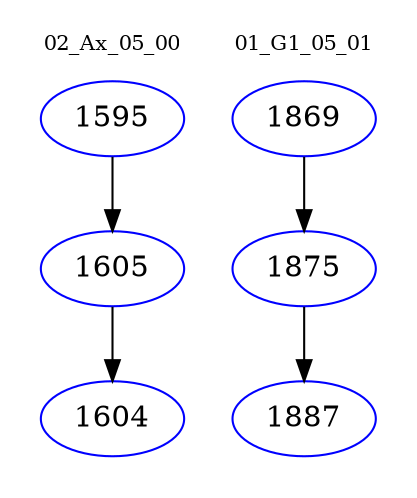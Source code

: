 digraph{
subgraph cluster_0 {
color = white
label = "02_Ax_05_00";
fontsize=10;
T0_1595 [label="1595", color="blue"]
T0_1595 -> T0_1605 [color="black"]
T0_1605 [label="1605", color="blue"]
T0_1605 -> T0_1604 [color="black"]
T0_1604 [label="1604", color="blue"]
}
subgraph cluster_1 {
color = white
label = "01_G1_05_01";
fontsize=10;
T1_1869 [label="1869", color="blue"]
T1_1869 -> T1_1875 [color="black"]
T1_1875 [label="1875", color="blue"]
T1_1875 -> T1_1887 [color="black"]
T1_1887 [label="1887", color="blue"]
}
}
